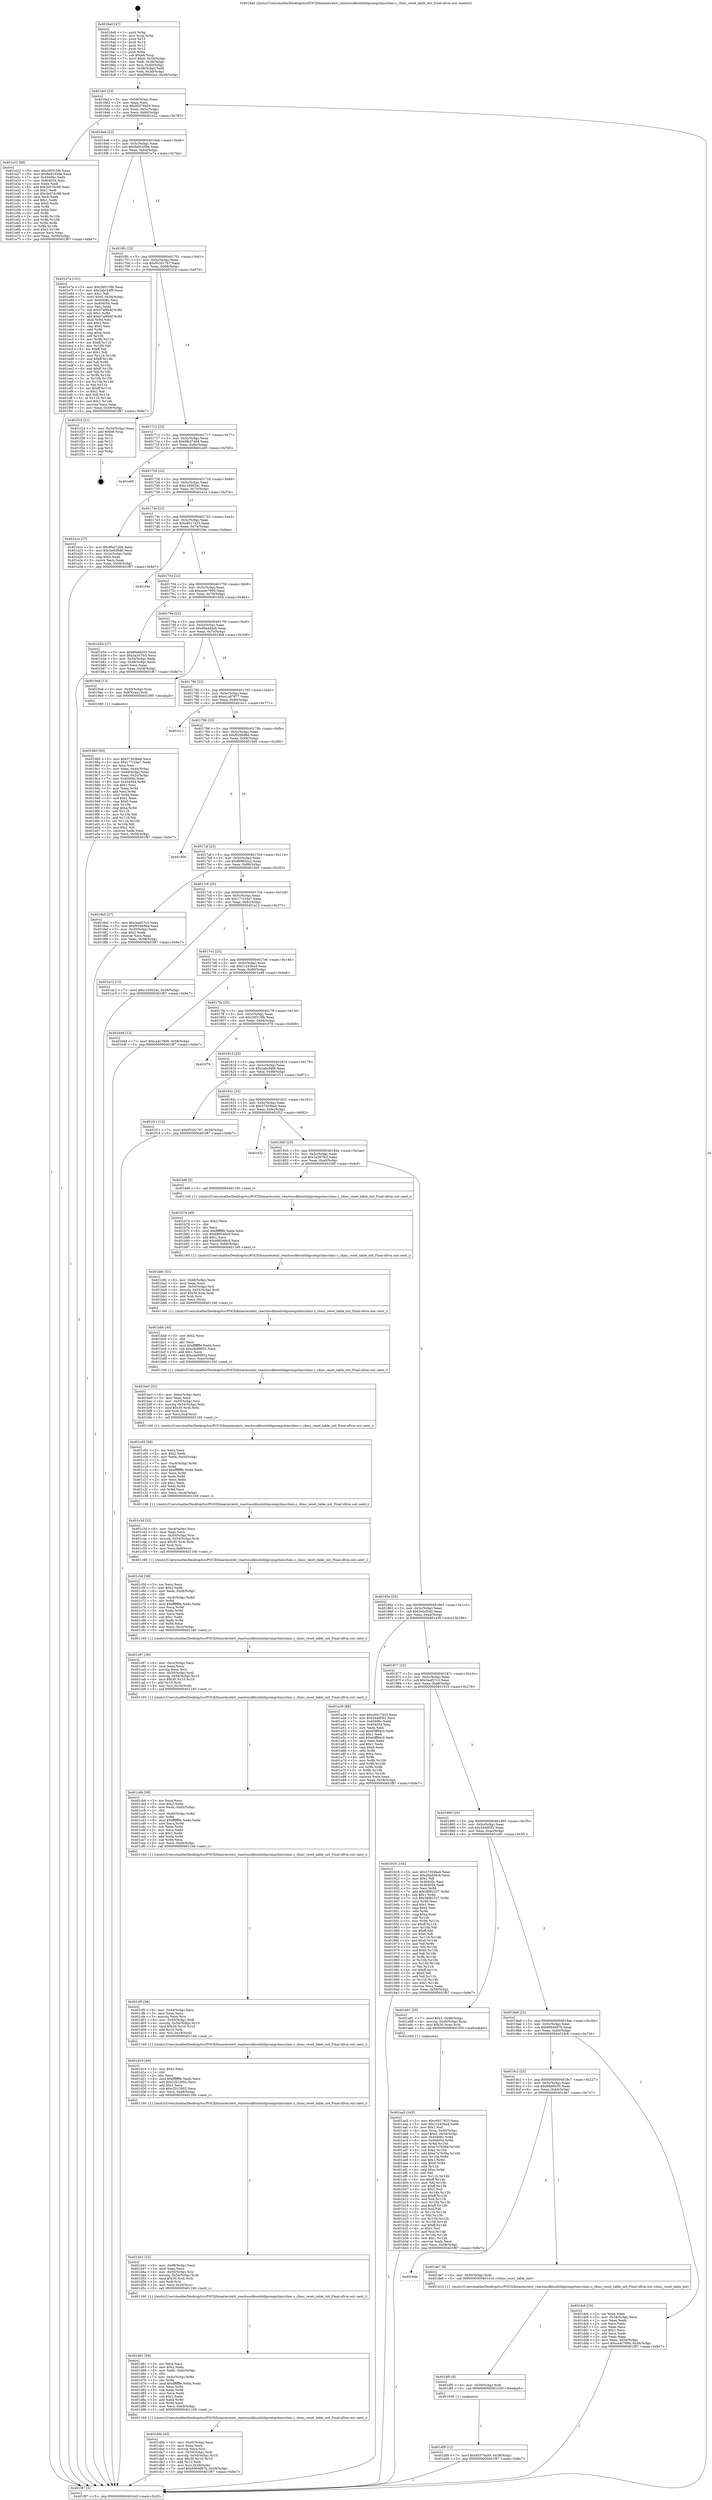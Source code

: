 digraph "0x4016a0" {
  label = "0x4016a0 (/mnt/c/Users/mathe/Desktop/tcc/POCII/binaries/extr_reactossdktoolshhpcompchmcchmc.c_chmc_reset_table_init_Final-ollvm.out::main(0))"
  labelloc = "t"
  node[shape=record]

  Entry [label="",width=0.3,height=0.3,shape=circle,fillcolor=black,style=filled]
  "0x4016cf" [label="{
     0x4016cf [23]\l
     | [instrs]\l
     &nbsp;&nbsp;0x4016cf \<+3\>: mov -0x58(%rbp),%eax\l
     &nbsp;&nbsp;0x4016d2 \<+2\>: mov %eax,%ecx\l
     &nbsp;&nbsp;0x4016d4 \<+6\>: sub $0x85570a59,%ecx\l
     &nbsp;&nbsp;0x4016da \<+3\>: mov %eax,-0x5c(%rbp)\l
     &nbsp;&nbsp;0x4016dd \<+3\>: mov %ecx,-0x60(%rbp)\l
     &nbsp;&nbsp;0x4016e0 \<+6\>: je 0000000000401e22 \<main+0x782\>\l
  }"]
  "0x401e22" [label="{
     0x401e22 [88]\l
     | [instrs]\l
     &nbsp;&nbsp;0x401e22 \<+5\>: mov $0x26f315fb,%eax\l
     &nbsp;&nbsp;0x401e27 \<+5\>: mov $0x8a91658e,%ecx\l
     &nbsp;&nbsp;0x401e2c \<+7\>: mov 0x40406c,%edx\l
     &nbsp;&nbsp;0x401e33 \<+7\>: mov 0x404054,%esi\l
     &nbsp;&nbsp;0x401e3a \<+2\>: mov %edx,%edi\l
     &nbsp;&nbsp;0x401e3c \<+6\>: add $0x3e076c98,%edi\l
     &nbsp;&nbsp;0x401e42 \<+3\>: sub $0x1,%edi\l
     &nbsp;&nbsp;0x401e45 \<+6\>: sub $0x3e076c98,%edi\l
     &nbsp;&nbsp;0x401e4b \<+3\>: imul %edi,%edx\l
     &nbsp;&nbsp;0x401e4e \<+3\>: and $0x1,%edx\l
     &nbsp;&nbsp;0x401e51 \<+3\>: cmp $0x0,%edx\l
     &nbsp;&nbsp;0x401e54 \<+4\>: sete %r8b\l
     &nbsp;&nbsp;0x401e58 \<+3\>: cmp $0xa,%esi\l
     &nbsp;&nbsp;0x401e5b \<+4\>: setl %r9b\l
     &nbsp;&nbsp;0x401e5f \<+3\>: mov %r8b,%r10b\l
     &nbsp;&nbsp;0x401e62 \<+3\>: and %r9b,%r10b\l
     &nbsp;&nbsp;0x401e65 \<+3\>: xor %r9b,%r8b\l
     &nbsp;&nbsp;0x401e68 \<+3\>: or %r8b,%r10b\l
     &nbsp;&nbsp;0x401e6b \<+4\>: test $0x1,%r10b\l
     &nbsp;&nbsp;0x401e6f \<+3\>: cmovne %ecx,%eax\l
     &nbsp;&nbsp;0x401e72 \<+3\>: mov %eax,-0x58(%rbp)\l
     &nbsp;&nbsp;0x401e75 \<+5\>: jmp 0000000000401f87 \<main+0x8e7\>\l
  }"]
  "0x4016e6" [label="{
     0x4016e6 [22]\l
     | [instrs]\l
     &nbsp;&nbsp;0x4016e6 \<+5\>: jmp 00000000004016eb \<main+0x4b\>\l
     &nbsp;&nbsp;0x4016eb \<+3\>: mov -0x5c(%rbp),%eax\l
     &nbsp;&nbsp;0x4016ee \<+5\>: sub $0x8a91658e,%eax\l
     &nbsp;&nbsp;0x4016f3 \<+3\>: mov %eax,-0x64(%rbp)\l
     &nbsp;&nbsp;0x4016f6 \<+6\>: je 0000000000401e7a \<main+0x7da\>\l
  }"]
  Exit [label="",width=0.3,height=0.3,shape=circle,fillcolor=black,style=filled,peripheries=2]
  "0x401e7a" [label="{
     0x401e7a [151]\l
     | [instrs]\l
     &nbsp;&nbsp;0x401e7a \<+5\>: mov $0x26f315fb,%eax\l
     &nbsp;&nbsp;0x401e7f \<+5\>: mov $0x2abc54f8,%ecx\l
     &nbsp;&nbsp;0x401e84 \<+2\>: mov $0x1,%dl\l
     &nbsp;&nbsp;0x401e86 \<+7\>: movl $0x0,-0x34(%rbp)\l
     &nbsp;&nbsp;0x401e8d \<+7\>: mov 0x40406c,%esi\l
     &nbsp;&nbsp;0x401e94 \<+7\>: mov 0x404054,%edi\l
     &nbsp;&nbsp;0x401e9b \<+3\>: mov %esi,%r8d\l
     &nbsp;&nbsp;0x401e9e \<+7\>: sub $0xb7af8b4f,%r8d\l
     &nbsp;&nbsp;0x401ea5 \<+4\>: sub $0x1,%r8d\l
     &nbsp;&nbsp;0x401ea9 \<+7\>: add $0xb7af8b4f,%r8d\l
     &nbsp;&nbsp;0x401eb0 \<+4\>: imul %r8d,%esi\l
     &nbsp;&nbsp;0x401eb4 \<+3\>: and $0x1,%esi\l
     &nbsp;&nbsp;0x401eb7 \<+3\>: cmp $0x0,%esi\l
     &nbsp;&nbsp;0x401eba \<+4\>: sete %r9b\l
     &nbsp;&nbsp;0x401ebe \<+3\>: cmp $0xa,%edi\l
     &nbsp;&nbsp;0x401ec1 \<+4\>: setl %r10b\l
     &nbsp;&nbsp;0x401ec5 \<+3\>: mov %r9b,%r11b\l
     &nbsp;&nbsp;0x401ec8 \<+4\>: xor $0xff,%r11b\l
     &nbsp;&nbsp;0x401ecc \<+3\>: mov %r10b,%bl\l
     &nbsp;&nbsp;0x401ecf \<+3\>: xor $0xff,%bl\l
     &nbsp;&nbsp;0x401ed2 \<+3\>: xor $0x1,%dl\l
     &nbsp;&nbsp;0x401ed5 \<+3\>: mov %r11b,%r14b\l
     &nbsp;&nbsp;0x401ed8 \<+4\>: and $0xff,%r14b\l
     &nbsp;&nbsp;0x401edc \<+3\>: and %dl,%r9b\l
     &nbsp;&nbsp;0x401edf \<+3\>: mov %bl,%r15b\l
     &nbsp;&nbsp;0x401ee2 \<+4\>: and $0xff,%r15b\l
     &nbsp;&nbsp;0x401ee6 \<+3\>: and %dl,%r10b\l
     &nbsp;&nbsp;0x401ee9 \<+3\>: or %r9b,%r14b\l
     &nbsp;&nbsp;0x401eec \<+3\>: or %r10b,%r15b\l
     &nbsp;&nbsp;0x401eef \<+3\>: xor %r15b,%r14b\l
     &nbsp;&nbsp;0x401ef2 \<+3\>: or %bl,%r11b\l
     &nbsp;&nbsp;0x401ef5 \<+4\>: xor $0xff,%r11b\l
     &nbsp;&nbsp;0x401ef9 \<+3\>: or $0x1,%dl\l
     &nbsp;&nbsp;0x401efc \<+3\>: and %dl,%r11b\l
     &nbsp;&nbsp;0x401eff \<+3\>: or %r11b,%r14b\l
     &nbsp;&nbsp;0x401f02 \<+4\>: test $0x1,%r14b\l
     &nbsp;&nbsp;0x401f06 \<+3\>: cmovne %ecx,%eax\l
     &nbsp;&nbsp;0x401f09 \<+3\>: mov %eax,-0x58(%rbp)\l
     &nbsp;&nbsp;0x401f0c \<+5\>: jmp 0000000000401f87 \<main+0x8e7\>\l
  }"]
  "0x4016fc" [label="{
     0x4016fc [22]\l
     | [instrs]\l
     &nbsp;&nbsp;0x4016fc \<+5\>: jmp 0000000000401701 \<main+0x61\>\l
     &nbsp;&nbsp;0x401701 \<+3\>: mov -0x5c(%rbp),%eax\l
     &nbsp;&nbsp;0x401704 \<+5\>: sub $0x952d1767,%eax\l
     &nbsp;&nbsp;0x401709 \<+3\>: mov %eax,-0x68(%rbp)\l
     &nbsp;&nbsp;0x40170c \<+6\>: je 0000000000401f1d \<main+0x87d\>\l
  }"]
  "0x401df9" [label="{
     0x401df9 [12]\l
     | [instrs]\l
     &nbsp;&nbsp;0x401df9 \<+7\>: movl $0x85570a59,-0x58(%rbp)\l
     &nbsp;&nbsp;0x401e00 \<+5\>: jmp 0000000000401f87 \<main+0x8e7\>\l
  }"]
  "0x401f1d" [label="{
     0x401f1d [21]\l
     | [instrs]\l
     &nbsp;&nbsp;0x401f1d \<+3\>: mov -0x34(%rbp),%eax\l
     &nbsp;&nbsp;0x401f20 \<+7\>: add $0xb8,%rsp\l
     &nbsp;&nbsp;0x401f27 \<+1\>: pop %rbx\l
     &nbsp;&nbsp;0x401f28 \<+2\>: pop %r12\l
     &nbsp;&nbsp;0x401f2a \<+2\>: pop %r13\l
     &nbsp;&nbsp;0x401f2c \<+2\>: pop %r14\l
     &nbsp;&nbsp;0x401f2e \<+2\>: pop %r15\l
     &nbsp;&nbsp;0x401f30 \<+1\>: pop %rbp\l
     &nbsp;&nbsp;0x401f31 \<+1\>: ret\l
  }"]
  "0x401712" [label="{
     0x401712 [22]\l
     | [instrs]\l
     &nbsp;&nbsp;0x401712 \<+5\>: jmp 0000000000401717 \<main+0x77\>\l
     &nbsp;&nbsp;0x401717 \<+3\>: mov -0x5c(%rbp),%eax\l
     &nbsp;&nbsp;0x40171a \<+5\>: sub $0x9fa37dd4,%eax\l
     &nbsp;&nbsp;0x40171f \<+3\>: mov %eax,-0x6c(%rbp)\l
     &nbsp;&nbsp;0x401722 \<+6\>: je 0000000000401e05 \<main+0x765\>\l
  }"]
  "0x401df0" [label="{
     0x401df0 [9]\l
     | [instrs]\l
     &nbsp;&nbsp;0x401df0 \<+4\>: mov -0x50(%rbp),%rdi\l
     &nbsp;&nbsp;0x401df4 \<+5\>: call 0000000000401030 \<free@plt\>\l
     | [calls]\l
     &nbsp;&nbsp;0x401030 \{1\} (unknown)\l
  }"]
  "0x401e05" [label="{
     0x401e05\l
  }", style=dashed]
  "0x401728" [label="{
     0x401728 [22]\l
     | [instrs]\l
     &nbsp;&nbsp;0x401728 \<+5\>: jmp 000000000040172d \<main+0x8d\>\l
     &nbsp;&nbsp;0x40172d \<+3\>: mov -0x5c(%rbp),%eax\l
     &nbsp;&nbsp;0x401730 \<+5\>: sub $0xc165624c,%eax\l
     &nbsp;&nbsp;0x401735 \<+3\>: mov %eax,-0x70(%rbp)\l
     &nbsp;&nbsp;0x401738 \<+6\>: je 0000000000401a1e \<main+0x37e\>\l
  }"]
  "0x4018db" [label="{
     0x4018db\l
  }", style=dashed]
  "0x401a1e" [label="{
     0x401a1e [27]\l
     | [instrs]\l
     &nbsp;&nbsp;0x401a1e \<+5\>: mov $0x9fa37dd4,%eax\l
     &nbsp;&nbsp;0x401a23 \<+5\>: mov $0x3e0cf5d0,%ecx\l
     &nbsp;&nbsp;0x401a28 \<+3\>: mov -0x2c(%rbp),%edx\l
     &nbsp;&nbsp;0x401a2b \<+3\>: cmp $0x0,%edx\l
     &nbsp;&nbsp;0x401a2e \<+3\>: cmove %ecx,%eax\l
     &nbsp;&nbsp;0x401a31 \<+3\>: mov %eax,-0x58(%rbp)\l
     &nbsp;&nbsp;0x401a34 \<+5\>: jmp 0000000000401f87 \<main+0x8e7\>\l
  }"]
  "0x40173e" [label="{
     0x40173e [22]\l
     | [instrs]\l
     &nbsp;&nbsp;0x40173e \<+5\>: jmp 0000000000401743 \<main+0xa3\>\l
     &nbsp;&nbsp;0x401743 \<+3\>: mov -0x5c(%rbp),%eax\l
     &nbsp;&nbsp;0x401746 \<+5\>: sub $0xc6017433,%eax\l
     &nbsp;&nbsp;0x40174b \<+3\>: mov %eax,-0x74(%rbp)\l
     &nbsp;&nbsp;0x40174e \<+6\>: je 0000000000401f4e \<main+0x8ae\>\l
  }"]
  "0x401de7" [label="{
     0x401de7 [9]\l
     | [instrs]\l
     &nbsp;&nbsp;0x401de7 \<+4\>: mov -0x50(%rbp),%rdi\l
     &nbsp;&nbsp;0x401deb \<+5\>: call 0000000000401410 \<chmc_reset_table_init\>\l
     | [calls]\l
     &nbsp;&nbsp;0x401410 \{1\} (/mnt/c/Users/mathe/Desktop/tcc/POCII/binaries/extr_reactossdktoolshhpcompchmcchmc.c_chmc_reset_table_init_Final-ollvm.out::chmc_reset_table_init)\l
  }"]
  "0x401f4e" [label="{
     0x401f4e\l
  }", style=dashed]
  "0x401754" [label="{
     0x401754 [22]\l
     | [instrs]\l
     &nbsp;&nbsp;0x401754 \<+5\>: jmp 0000000000401759 \<main+0xb9\>\l
     &nbsp;&nbsp;0x401759 \<+3\>: mov -0x5c(%rbp),%eax\l
     &nbsp;&nbsp;0x40175c \<+5\>: sub $0xca4c7909,%eax\l
     &nbsp;&nbsp;0x401761 \<+3\>: mov %eax,-0x78(%rbp)\l
     &nbsp;&nbsp;0x401764 \<+6\>: je 0000000000401b54 \<main+0x4b4\>\l
  }"]
  "0x4018c2" [label="{
     0x4018c2 [25]\l
     | [instrs]\l
     &nbsp;&nbsp;0x4018c2 \<+5\>: jmp 00000000004018c7 \<main+0x227\>\l
     &nbsp;&nbsp;0x4018c7 \<+3\>: mov -0x5c(%rbp),%eax\l
     &nbsp;&nbsp;0x4018ca \<+5\>: sub $0x6fa66e55,%eax\l
     &nbsp;&nbsp;0x4018cf \<+6\>: mov %eax,-0xb4(%rbp)\l
     &nbsp;&nbsp;0x4018d5 \<+6\>: je 0000000000401de7 \<main+0x747\>\l
  }"]
  "0x401b54" [label="{
     0x401b54 [27]\l
     | [instrs]\l
     &nbsp;&nbsp;0x401b54 \<+5\>: mov $0x6fa66e55,%eax\l
     &nbsp;&nbsp;0x401b59 \<+5\>: mov $0x3a397fc5,%ecx\l
     &nbsp;&nbsp;0x401b5e \<+3\>: mov -0x54(%rbp),%edx\l
     &nbsp;&nbsp;0x401b61 \<+3\>: cmp -0x48(%rbp),%edx\l
     &nbsp;&nbsp;0x401b64 \<+3\>: cmovl %ecx,%eax\l
     &nbsp;&nbsp;0x401b67 \<+3\>: mov %eax,-0x58(%rbp)\l
     &nbsp;&nbsp;0x401b6a \<+5\>: jmp 0000000000401f87 \<main+0x8e7\>\l
  }"]
  "0x40176a" [label="{
     0x40176a [22]\l
     | [instrs]\l
     &nbsp;&nbsp;0x40176a \<+5\>: jmp 000000000040176f \<main+0xcf\>\l
     &nbsp;&nbsp;0x40176f \<+3\>: mov -0x5c(%rbp),%eax\l
     &nbsp;&nbsp;0x401772 \<+5\>: sub $0xd0a4d4c8,%eax\l
     &nbsp;&nbsp;0x401777 \<+3\>: mov %eax,-0x7c(%rbp)\l
     &nbsp;&nbsp;0x40177a \<+6\>: je 00000000004019a8 \<main+0x308\>\l
  }"]
  "0x401dc6" [label="{
     0x401dc6 [33]\l
     | [instrs]\l
     &nbsp;&nbsp;0x401dc6 \<+2\>: xor %eax,%eax\l
     &nbsp;&nbsp;0x401dc8 \<+3\>: mov -0x54(%rbp),%ecx\l
     &nbsp;&nbsp;0x401dcb \<+2\>: mov %eax,%edx\l
     &nbsp;&nbsp;0x401dcd \<+2\>: sub %ecx,%edx\l
     &nbsp;&nbsp;0x401dcf \<+2\>: mov %eax,%ecx\l
     &nbsp;&nbsp;0x401dd1 \<+3\>: sub $0x1,%ecx\l
     &nbsp;&nbsp;0x401dd4 \<+2\>: add %ecx,%edx\l
     &nbsp;&nbsp;0x401dd6 \<+2\>: sub %edx,%eax\l
     &nbsp;&nbsp;0x401dd8 \<+3\>: mov %eax,-0x54(%rbp)\l
     &nbsp;&nbsp;0x401ddb \<+7\>: movl $0xca4c7909,-0x58(%rbp)\l
     &nbsp;&nbsp;0x401de2 \<+5\>: jmp 0000000000401f87 \<main+0x8e7\>\l
  }"]
  "0x4019a8" [label="{
     0x4019a8 [13]\l
     | [instrs]\l
     &nbsp;&nbsp;0x4019a8 \<+4\>: mov -0x40(%rbp),%rax\l
     &nbsp;&nbsp;0x4019ac \<+4\>: mov 0x8(%rax),%rdi\l
     &nbsp;&nbsp;0x4019b0 \<+5\>: call 0000000000401060 \<atoi@plt\>\l
     | [calls]\l
     &nbsp;&nbsp;0x401060 \{1\} (unknown)\l
  }"]
  "0x401780" [label="{
     0x401780 [22]\l
     | [instrs]\l
     &nbsp;&nbsp;0x401780 \<+5\>: jmp 0000000000401785 \<main+0xe5\>\l
     &nbsp;&nbsp;0x401785 \<+3\>: mov -0x5c(%rbp),%eax\l
     &nbsp;&nbsp;0x401788 \<+5\>: sub $0xe1a87877,%eax\l
     &nbsp;&nbsp;0x40178d \<+3\>: mov %eax,-0x80(%rbp)\l
     &nbsp;&nbsp;0x401790 \<+6\>: je 0000000000401e11 \<main+0x771\>\l
  }"]
  "0x401d9b" [label="{
     0x401d9b [43]\l
     | [instrs]\l
     &nbsp;&nbsp;0x401d9b \<+6\>: mov -0xe0(%rbp),%ecx\l
     &nbsp;&nbsp;0x401da1 \<+3\>: imul %eax,%ecx\l
     &nbsp;&nbsp;0x401da4 \<+3\>: movslq %ecx,%rsi\l
     &nbsp;&nbsp;0x401da7 \<+4\>: mov -0x50(%rbp),%rdi\l
     &nbsp;&nbsp;0x401dab \<+4\>: movslq -0x54(%rbp),%r10\l
     &nbsp;&nbsp;0x401daf \<+4\>: imul $0x30,%r10,%r10\l
     &nbsp;&nbsp;0x401db3 \<+3\>: add %r10,%rdi\l
     &nbsp;&nbsp;0x401db6 \<+4\>: mov %rsi,0x28(%rdi)\l
     &nbsp;&nbsp;0x401dba \<+7\>: movl $0x6664667b,-0x58(%rbp)\l
     &nbsp;&nbsp;0x401dc1 \<+5\>: jmp 0000000000401f87 \<main+0x8e7\>\l
  }"]
  "0x401e11" [label="{
     0x401e11\l
  }", style=dashed]
  "0x401796" [label="{
     0x401796 [25]\l
     | [instrs]\l
     &nbsp;&nbsp;0x401796 \<+5\>: jmp 000000000040179b \<main+0xfb\>\l
     &nbsp;&nbsp;0x40179b \<+3\>: mov -0x5c(%rbp),%eax\l
     &nbsp;&nbsp;0x40179e \<+5\>: sub $0xf926b96d,%eax\l
     &nbsp;&nbsp;0x4017a3 \<+6\>: mov %eax,-0x84(%rbp)\l
     &nbsp;&nbsp;0x4017a9 \<+6\>: je 0000000000401900 \<main+0x260\>\l
  }"]
  "0x401d61" [label="{
     0x401d61 [58]\l
     | [instrs]\l
     &nbsp;&nbsp;0x401d61 \<+2\>: xor %ecx,%ecx\l
     &nbsp;&nbsp;0x401d63 \<+5\>: mov $0x2,%edx\l
     &nbsp;&nbsp;0x401d68 \<+6\>: mov %edx,-0xdc(%rbp)\l
     &nbsp;&nbsp;0x401d6e \<+1\>: cltd\l
     &nbsp;&nbsp;0x401d6f \<+7\>: mov -0xdc(%rbp),%r8d\l
     &nbsp;&nbsp;0x401d76 \<+3\>: idiv %r8d\l
     &nbsp;&nbsp;0x401d79 \<+6\>: imul $0xfffffffe,%edx,%edx\l
     &nbsp;&nbsp;0x401d7f \<+3\>: mov %ecx,%r9d\l
     &nbsp;&nbsp;0x401d82 \<+3\>: sub %edx,%r9d\l
     &nbsp;&nbsp;0x401d85 \<+2\>: mov %ecx,%edx\l
     &nbsp;&nbsp;0x401d87 \<+3\>: sub $0x1,%edx\l
     &nbsp;&nbsp;0x401d8a \<+3\>: add %edx,%r9d\l
     &nbsp;&nbsp;0x401d8d \<+3\>: sub %r9d,%ecx\l
     &nbsp;&nbsp;0x401d90 \<+6\>: mov %ecx,-0xe0(%rbp)\l
     &nbsp;&nbsp;0x401d96 \<+5\>: call 0000000000401160 \<next_i\>\l
     | [calls]\l
     &nbsp;&nbsp;0x401160 \{1\} (/mnt/c/Users/mathe/Desktop/tcc/POCII/binaries/extr_reactossdktoolshhpcompchmcchmc.c_chmc_reset_table_init_Final-ollvm.out::next_i)\l
  }"]
  "0x401900" [label="{
     0x401900\l
  }", style=dashed]
  "0x4017af" [label="{
     0x4017af [25]\l
     | [instrs]\l
     &nbsp;&nbsp;0x4017af \<+5\>: jmp 00000000004017b4 \<main+0x114\>\l
     &nbsp;&nbsp;0x4017b4 \<+3\>: mov -0x5c(%rbp),%eax\l
     &nbsp;&nbsp;0x4017b7 \<+5\>: sub $0xf996d2a2,%eax\l
     &nbsp;&nbsp;0x4017bc \<+6\>: mov %eax,-0x88(%rbp)\l
     &nbsp;&nbsp;0x4017c2 \<+6\>: je 00000000004018e5 \<main+0x245\>\l
  }"]
  "0x401d41" [label="{
     0x401d41 [32]\l
     | [instrs]\l
     &nbsp;&nbsp;0x401d41 \<+6\>: mov -0xd8(%rbp),%ecx\l
     &nbsp;&nbsp;0x401d47 \<+3\>: imul %eax,%ecx\l
     &nbsp;&nbsp;0x401d4a \<+4\>: mov -0x50(%rbp),%rsi\l
     &nbsp;&nbsp;0x401d4e \<+4\>: movslq -0x54(%rbp),%rdi\l
     &nbsp;&nbsp;0x401d52 \<+4\>: imul $0x30,%rdi,%rdi\l
     &nbsp;&nbsp;0x401d56 \<+3\>: add %rdi,%rsi\l
     &nbsp;&nbsp;0x401d59 \<+3\>: mov %ecx,0x20(%rsi)\l
     &nbsp;&nbsp;0x401d5c \<+5\>: call 0000000000401160 \<next_i\>\l
     | [calls]\l
     &nbsp;&nbsp;0x401160 \{1\} (/mnt/c/Users/mathe/Desktop/tcc/POCII/binaries/extr_reactossdktoolshhpcompchmcchmc.c_chmc_reset_table_init_Final-ollvm.out::next_i)\l
  }"]
  "0x4018e5" [label="{
     0x4018e5 [27]\l
     | [instrs]\l
     &nbsp;&nbsp;0x4018e5 \<+5\>: mov $0x3eaf27c3,%eax\l
     &nbsp;&nbsp;0x4018ea \<+5\>: mov $0xf926b96d,%ecx\l
     &nbsp;&nbsp;0x4018ef \<+3\>: mov -0x30(%rbp),%edx\l
     &nbsp;&nbsp;0x4018f2 \<+3\>: cmp $0x2,%edx\l
     &nbsp;&nbsp;0x4018f5 \<+3\>: cmovne %ecx,%eax\l
     &nbsp;&nbsp;0x4018f8 \<+3\>: mov %eax,-0x58(%rbp)\l
     &nbsp;&nbsp;0x4018fb \<+5\>: jmp 0000000000401f87 \<main+0x8e7\>\l
  }"]
  "0x4017c8" [label="{
     0x4017c8 [25]\l
     | [instrs]\l
     &nbsp;&nbsp;0x4017c8 \<+5\>: jmp 00000000004017cd \<main+0x12d\>\l
     &nbsp;&nbsp;0x4017cd \<+3\>: mov -0x5c(%rbp),%eax\l
     &nbsp;&nbsp;0x4017d0 \<+5\>: sub $0x177c24a7,%eax\l
     &nbsp;&nbsp;0x4017d5 \<+6\>: mov %eax,-0x8c(%rbp)\l
     &nbsp;&nbsp;0x4017db \<+6\>: je 0000000000401a12 \<main+0x372\>\l
  }"]
  "0x401f87" [label="{
     0x401f87 [5]\l
     | [instrs]\l
     &nbsp;&nbsp;0x401f87 \<+5\>: jmp 00000000004016cf \<main+0x2f\>\l
  }"]
  "0x4016a0" [label="{
     0x4016a0 [47]\l
     | [instrs]\l
     &nbsp;&nbsp;0x4016a0 \<+1\>: push %rbp\l
     &nbsp;&nbsp;0x4016a1 \<+3\>: mov %rsp,%rbp\l
     &nbsp;&nbsp;0x4016a4 \<+2\>: push %r15\l
     &nbsp;&nbsp;0x4016a6 \<+2\>: push %r14\l
     &nbsp;&nbsp;0x4016a8 \<+2\>: push %r13\l
     &nbsp;&nbsp;0x4016aa \<+2\>: push %r12\l
     &nbsp;&nbsp;0x4016ac \<+1\>: push %rbx\l
     &nbsp;&nbsp;0x4016ad \<+7\>: sub $0xb8,%rsp\l
     &nbsp;&nbsp;0x4016b4 \<+7\>: movl $0x0,-0x34(%rbp)\l
     &nbsp;&nbsp;0x4016bb \<+3\>: mov %edi,-0x38(%rbp)\l
     &nbsp;&nbsp;0x4016be \<+4\>: mov %rsi,-0x40(%rbp)\l
     &nbsp;&nbsp;0x4016c2 \<+3\>: mov -0x38(%rbp),%edi\l
     &nbsp;&nbsp;0x4016c5 \<+3\>: mov %edi,-0x30(%rbp)\l
     &nbsp;&nbsp;0x4016c8 \<+7\>: movl $0xf996d2a2,-0x58(%rbp)\l
  }"]
  "0x401d19" [label="{
     0x401d19 [40]\l
     | [instrs]\l
     &nbsp;&nbsp;0x401d19 \<+5\>: mov $0x2,%ecx\l
     &nbsp;&nbsp;0x401d1e \<+1\>: cltd\l
     &nbsp;&nbsp;0x401d1f \<+2\>: idiv %ecx\l
     &nbsp;&nbsp;0x401d21 \<+6\>: imul $0xfffffffe,%edx,%ecx\l
     &nbsp;&nbsp;0x401d27 \<+6\>: add $0xc2512602,%ecx\l
     &nbsp;&nbsp;0x401d2d \<+3\>: add $0x1,%ecx\l
     &nbsp;&nbsp;0x401d30 \<+6\>: sub $0xc2512602,%ecx\l
     &nbsp;&nbsp;0x401d36 \<+6\>: mov %ecx,-0xd8(%rbp)\l
     &nbsp;&nbsp;0x401d3c \<+5\>: call 0000000000401160 \<next_i\>\l
     | [calls]\l
     &nbsp;&nbsp;0x401160 \{1\} (/mnt/c/Users/mathe/Desktop/tcc/POCII/binaries/extr_reactossdktoolshhpcompchmcchmc.c_chmc_reset_table_init_Final-ollvm.out::next_i)\l
  }"]
  "0x401a12" [label="{
     0x401a12 [12]\l
     | [instrs]\l
     &nbsp;&nbsp;0x401a12 \<+7\>: movl $0xc165624c,-0x58(%rbp)\l
     &nbsp;&nbsp;0x401a19 \<+5\>: jmp 0000000000401f87 \<main+0x8e7\>\l
  }"]
  "0x4017e1" [label="{
     0x4017e1 [25]\l
     | [instrs]\l
     &nbsp;&nbsp;0x4017e1 \<+5\>: jmp 00000000004017e6 \<main+0x146\>\l
     &nbsp;&nbsp;0x4017e6 \<+3\>: mov -0x5c(%rbp),%eax\l
     &nbsp;&nbsp;0x4017e9 \<+5\>: sub $0x1c243ba4,%eax\l
     &nbsp;&nbsp;0x4017ee \<+6\>: mov %eax,-0x90(%rbp)\l
     &nbsp;&nbsp;0x4017f4 \<+6\>: je 0000000000401b48 \<main+0x4a8\>\l
  }"]
  "0x401cf5" [label="{
     0x401cf5 [36]\l
     | [instrs]\l
     &nbsp;&nbsp;0x401cf5 \<+6\>: mov -0xd4(%rbp),%ecx\l
     &nbsp;&nbsp;0x401cfb \<+3\>: imul %eax,%ecx\l
     &nbsp;&nbsp;0x401cfe \<+3\>: movslq %ecx,%rsi\l
     &nbsp;&nbsp;0x401d01 \<+4\>: mov -0x50(%rbp),%rdi\l
     &nbsp;&nbsp;0x401d05 \<+4\>: movslq -0x54(%rbp),%r10\l
     &nbsp;&nbsp;0x401d09 \<+4\>: imul $0x30,%r10,%r10\l
     &nbsp;&nbsp;0x401d0d \<+3\>: add %r10,%rdi\l
     &nbsp;&nbsp;0x401d10 \<+4\>: mov %rsi,0x18(%rdi)\l
     &nbsp;&nbsp;0x401d14 \<+5\>: call 0000000000401160 \<next_i\>\l
     | [calls]\l
     &nbsp;&nbsp;0x401160 \{1\} (/mnt/c/Users/mathe/Desktop/tcc/POCII/binaries/extr_reactossdktoolshhpcompchmcchmc.c_chmc_reset_table_init_Final-ollvm.out::next_i)\l
  }"]
  "0x401b48" [label="{
     0x401b48 [12]\l
     | [instrs]\l
     &nbsp;&nbsp;0x401b48 \<+7\>: movl $0xca4c7909,-0x58(%rbp)\l
     &nbsp;&nbsp;0x401b4f \<+5\>: jmp 0000000000401f87 \<main+0x8e7\>\l
  }"]
  "0x4017fa" [label="{
     0x4017fa [25]\l
     | [instrs]\l
     &nbsp;&nbsp;0x4017fa \<+5\>: jmp 00000000004017ff \<main+0x15f\>\l
     &nbsp;&nbsp;0x4017ff \<+3\>: mov -0x5c(%rbp),%eax\l
     &nbsp;&nbsp;0x401802 \<+5\>: sub $0x26f315fb,%eax\l
     &nbsp;&nbsp;0x401807 \<+6\>: mov %eax,-0x94(%rbp)\l
     &nbsp;&nbsp;0x40180d \<+6\>: je 0000000000401f79 \<main+0x8d9\>\l
  }"]
  "0x401cbb" [label="{
     0x401cbb [58]\l
     | [instrs]\l
     &nbsp;&nbsp;0x401cbb \<+2\>: xor %ecx,%ecx\l
     &nbsp;&nbsp;0x401cbd \<+5\>: mov $0x2,%edx\l
     &nbsp;&nbsp;0x401cc2 \<+6\>: mov %edx,-0xd0(%rbp)\l
     &nbsp;&nbsp;0x401cc8 \<+1\>: cltd\l
     &nbsp;&nbsp;0x401cc9 \<+7\>: mov -0xd0(%rbp),%r8d\l
     &nbsp;&nbsp;0x401cd0 \<+3\>: idiv %r8d\l
     &nbsp;&nbsp;0x401cd3 \<+6\>: imul $0xfffffffe,%edx,%edx\l
     &nbsp;&nbsp;0x401cd9 \<+3\>: mov %ecx,%r9d\l
     &nbsp;&nbsp;0x401cdc \<+3\>: sub %edx,%r9d\l
     &nbsp;&nbsp;0x401cdf \<+2\>: mov %ecx,%edx\l
     &nbsp;&nbsp;0x401ce1 \<+3\>: sub $0x1,%edx\l
     &nbsp;&nbsp;0x401ce4 \<+3\>: add %edx,%r9d\l
     &nbsp;&nbsp;0x401ce7 \<+3\>: sub %r9d,%ecx\l
     &nbsp;&nbsp;0x401cea \<+6\>: mov %ecx,-0xd4(%rbp)\l
     &nbsp;&nbsp;0x401cf0 \<+5\>: call 0000000000401160 \<next_i\>\l
     | [calls]\l
     &nbsp;&nbsp;0x401160 \{1\} (/mnt/c/Users/mathe/Desktop/tcc/POCII/binaries/extr_reactossdktoolshhpcompchmcchmc.c_chmc_reset_table_init_Final-ollvm.out::next_i)\l
  }"]
  "0x401f79" [label="{
     0x401f79\l
  }", style=dashed]
  "0x401813" [label="{
     0x401813 [25]\l
     | [instrs]\l
     &nbsp;&nbsp;0x401813 \<+5\>: jmp 0000000000401818 \<main+0x178\>\l
     &nbsp;&nbsp;0x401818 \<+3\>: mov -0x5c(%rbp),%eax\l
     &nbsp;&nbsp;0x40181b \<+5\>: sub $0x2abc54f8,%eax\l
     &nbsp;&nbsp;0x401820 \<+6\>: mov %eax,-0x98(%rbp)\l
     &nbsp;&nbsp;0x401826 \<+6\>: je 0000000000401f11 \<main+0x871\>\l
  }"]
  "0x401c97" [label="{
     0x401c97 [36]\l
     | [instrs]\l
     &nbsp;&nbsp;0x401c97 \<+6\>: mov -0xcc(%rbp),%ecx\l
     &nbsp;&nbsp;0x401c9d \<+3\>: imul %eax,%ecx\l
     &nbsp;&nbsp;0x401ca0 \<+3\>: movslq %ecx,%rsi\l
     &nbsp;&nbsp;0x401ca3 \<+4\>: mov -0x50(%rbp),%rdi\l
     &nbsp;&nbsp;0x401ca7 \<+4\>: movslq -0x54(%rbp),%r10\l
     &nbsp;&nbsp;0x401cab \<+4\>: imul $0x30,%r10,%r10\l
     &nbsp;&nbsp;0x401caf \<+3\>: add %r10,%rdi\l
     &nbsp;&nbsp;0x401cb2 \<+4\>: mov %rsi,0x10(%rdi)\l
     &nbsp;&nbsp;0x401cb6 \<+5\>: call 0000000000401160 \<next_i\>\l
     | [calls]\l
     &nbsp;&nbsp;0x401160 \{1\} (/mnt/c/Users/mathe/Desktop/tcc/POCII/binaries/extr_reactossdktoolshhpcompchmcchmc.c_chmc_reset_table_init_Final-ollvm.out::next_i)\l
  }"]
  "0x401f11" [label="{
     0x401f11 [12]\l
     | [instrs]\l
     &nbsp;&nbsp;0x401f11 \<+7\>: movl $0x952d1767,-0x58(%rbp)\l
     &nbsp;&nbsp;0x401f18 \<+5\>: jmp 0000000000401f87 \<main+0x8e7\>\l
  }"]
  "0x40182c" [label="{
     0x40182c [25]\l
     | [instrs]\l
     &nbsp;&nbsp;0x40182c \<+5\>: jmp 0000000000401831 \<main+0x191\>\l
     &nbsp;&nbsp;0x401831 \<+3\>: mov -0x5c(%rbp),%eax\l
     &nbsp;&nbsp;0x401834 \<+5\>: sub $0x37303ba6,%eax\l
     &nbsp;&nbsp;0x401839 \<+6\>: mov %eax,-0x9c(%rbp)\l
     &nbsp;&nbsp;0x40183f \<+6\>: je 0000000000401f32 \<main+0x892\>\l
  }"]
  "0x401c5d" [label="{
     0x401c5d [58]\l
     | [instrs]\l
     &nbsp;&nbsp;0x401c5d \<+2\>: xor %ecx,%ecx\l
     &nbsp;&nbsp;0x401c5f \<+5\>: mov $0x2,%edx\l
     &nbsp;&nbsp;0x401c64 \<+6\>: mov %edx,-0xc8(%rbp)\l
     &nbsp;&nbsp;0x401c6a \<+1\>: cltd\l
     &nbsp;&nbsp;0x401c6b \<+7\>: mov -0xc8(%rbp),%r8d\l
     &nbsp;&nbsp;0x401c72 \<+3\>: idiv %r8d\l
     &nbsp;&nbsp;0x401c75 \<+6\>: imul $0xfffffffe,%edx,%edx\l
     &nbsp;&nbsp;0x401c7b \<+3\>: mov %ecx,%r9d\l
     &nbsp;&nbsp;0x401c7e \<+3\>: sub %edx,%r9d\l
     &nbsp;&nbsp;0x401c81 \<+2\>: mov %ecx,%edx\l
     &nbsp;&nbsp;0x401c83 \<+3\>: sub $0x1,%edx\l
     &nbsp;&nbsp;0x401c86 \<+3\>: add %edx,%r9d\l
     &nbsp;&nbsp;0x401c89 \<+3\>: sub %r9d,%ecx\l
     &nbsp;&nbsp;0x401c8c \<+6\>: mov %ecx,-0xcc(%rbp)\l
     &nbsp;&nbsp;0x401c92 \<+5\>: call 0000000000401160 \<next_i\>\l
     | [calls]\l
     &nbsp;&nbsp;0x401160 \{1\} (/mnt/c/Users/mathe/Desktop/tcc/POCII/binaries/extr_reactossdktoolshhpcompchmcchmc.c_chmc_reset_table_init_Final-ollvm.out::next_i)\l
  }"]
  "0x401f32" [label="{
     0x401f32\l
  }", style=dashed]
  "0x401845" [label="{
     0x401845 [25]\l
     | [instrs]\l
     &nbsp;&nbsp;0x401845 \<+5\>: jmp 000000000040184a \<main+0x1aa\>\l
     &nbsp;&nbsp;0x40184a \<+3\>: mov -0x5c(%rbp),%eax\l
     &nbsp;&nbsp;0x40184d \<+5\>: sub $0x3a397fc5,%eax\l
     &nbsp;&nbsp;0x401852 \<+6\>: mov %eax,-0xa0(%rbp)\l
     &nbsp;&nbsp;0x401858 \<+6\>: je 0000000000401b6f \<main+0x4cf\>\l
  }"]
  "0x401c3d" [label="{
     0x401c3d [32]\l
     | [instrs]\l
     &nbsp;&nbsp;0x401c3d \<+6\>: mov -0xc4(%rbp),%ecx\l
     &nbsp;&nbsp;0x401c43 \<+3\>: imul %eax,%ecx\l
     &nbsp;&nbsp;0x401c46 \<+4\>: mov -0x50(%rbp),%rsi\l
     &nbsp;&nbsp;0x401c4a \<+4\>: movslq -0x54(%rbp),%rdi\l
     &nbsp;&nbsp;0x401c4e \<+4\>: imul $0x30,%rdi,%rdi\l
     &nbsp;&nbsp;0x401c52 \<+3\>: add %rdi,%rsi\l
     &nbsp;&nbsp;0x401c55 \<+3\>: mov %ecx,0x8(%rsi)\l
     &nbsp;&nbsp;0x401c58 \<+5\>: call 0000000000401160 \<next_i\>\l
     | [calls]\l
     &nbsp;&nbsp;0x401160 \{1\} (/mnt/c/Users/mathe/Desktop/tcc/POCII/binaries/extr_reactossdktoolshhpcompchmcchmc.c_chmc_reset_table_init_Final-ollvm.out::next_i)\l
  }"]
  "0x401b6f" [label="{
     0x401b6f [5]\l
     | [instrs]\l
     &nbsp;&nbsp;0x401b6f \<+5\>: call 0000000000401160 \<next_i\>\l
     | [calls]\l
     &nbsp;&nbsp;0x401160 \{1\} (/mnt/c/Users/mathe/Desktop/tcc/POCII/binaries/extr_reactossdktoolshhpcompchmcchmc.c_chmc_reset_table_init_Final-ollvm.out::next_i)\l
  }"]
  "0x40185e" [label="{
     0x40185e [25]\l
     | [instrs]\l
     &nbsp;&nbsp;0x40185e \<+5\>: jmp 0000000000401863 \<main+0x1c3\>\l
     &nbsp;&nbsp;0x401863 \<+3\>: mov -0x5c(%rbp),%eax\l
     &nbsp;&nbsp;0x401866 \<+5\>: sub $0x3e0cf5d0,%eax\l
     &nbsp;&nbsp;0x40186b \<+6\>: mov %eax,-0xa4(%rbp)\l
     &nbsp;&nbsp;0x401871 \<+6\>: je 0000000000401a39 \<main+0x399\>\l
  }"]
  "0x401c03" [label="{
     0x401c03 [58]\l
     | [instrs]\l
     &nbsp;&nbsp;0x401c03 \<+2\>: xor %ecx,%ecx\l
     &nbsp;&nbsp;0x401c05 \<+5\>: mov $0x2,%edx\l
     &nbsp;&nbsp;0x401c0a \<+6\>: mov %edx,-0xc0(%rbp)\l
     &nbsp;&nbsp;0x401c10 \<+1\>: cltd\l
     &nbsp;&nbsp;0x401c11 \<+7\>: mov -0xc0(%rbp),%r8d\l
     &nbsp;&nbsp;0x401c18 \<+3\>: idiv %r8d\l
     &nbsp;&nbsp;0x401c1b \<+6\>: imul $0xfffffffe,%edx,%edx\l
     &nbsp;&nbsp;0x401c21 \<+3\>: mov %ecx,%r9d\l
     &nbsp;&nbsp;0x401c24 \<+3\>: sub %edx,%r9d\l
     &nbsp;&nbsp;0x401c27 \<+2\>: mov %ecx,%edx\l
     &nbsp;&nbsp;0x401c29 \<+3\>: sub $0x1,%edx\l
     &nbsp;&nbsp;0x401c2c \<+3\>: add %edx,%r9d\l
     &nbsp;&nbsp;0x401c2f \<+3\>: sub %r9d,%ecx\l
     &nbsp;&nbsp;0x401c32 \<+6\>: mov %ecx,-0xc4(%rbp)\l
     &nbsp;&nbsp;0x401c38 \<+5\>: call 0000000000401160 \<next_i\>\l
     | [calls]\l
     &nbsp;&nbsp;0x401160 \{1\} (/mnt/c/Users/mathe/Desktop/tcc/POCII/binaries/extr_reactossdktoolshhpcompchmcchmc.c_chmc_reset_table_init_Final-ollvm.out::next_i)\l
  }"]
  "0x401a39" [label="{
     0x401a39 [88]\l
     | [instrs]\l
     &nbsp;&nbsp;0x401a39 \<+5\>: mov $0xc6017433,%eax\l
     &nbsp;&nbsp;0x401a3e \<+5\>: mov $0x5440f3f1,%ecx\l
     &nbsp;&nbsp;0x401a43 \<+7\>: mov 0x40406c,%edx\l
     &nbsp;&nbsp;0x401a4a \<+7\>: mov 0x404054,%esi\l
     &nbsp;&nbsp;0x401a51 \<+2\>: mov %edx,%edi\l
     &nbsp;&nbsp;0x401a53 \<+6\>: sub $0xe0ff94c0,%edi\l
     &nbsp;&nbsp;0x401a59 \<+3\>: sub $0x1,%edi\l
     &nbsp;&nbsp;0x401a5c \<+6\>: add $0xe0ff94c0,%edi\l
     &nbsp;&nbsp;0x401a62 \<+3\>: imul %edi,%edx\l
     &nbsp;&nbsp;0x401a65 \<+3\>: and $0x1,%edx\l
     &nbsp;&nbsp;0x401a68 \<+3\>: cmp $0x0,%edx\l
     &nbsp;&nbsp;0x401a6b \<+4\>: sete %r8b\l
     &nbsp;&nbsp;0x401a6f \<+3\>: cmp $0xa,%esi\l
     &nbsp;&nbsp;0x401a72 \<+4\>: setl %r9b\l
     &nbsp;&nbsp;0x401a76 \<+3\>: mov %r8b,%r10b\l
     &nbsp;&nbsp;0x401a79 \<+3\>: and %r9b,%r10b\l
     &nbsp;&nbsp;0x401a7c \<+3\>: xor %r9b,%r8b\l
     &nbsp;&nbsp;0x401a7f \<+3\>: or %r8b,%r10b\l
     &nbsp;&nbsp;0x401a82 \<+4\>: test $0x1,%r10b\l
     &nbsp;&nbsp;0x401a86 \<+3\>: cmovne %ecx,%eax\l
     &nbsp;&nbsp;0x401a89 \<+3\>: mov %eax,-0x58(%rbp)\l
     &nbsp;&nbsp;0x401a8c \<+5\>: jmp 0000000000401f87 \<main+0x8e7\>\l
  }"]
  "0x401877" [label="{
     0x401877 [25]\l
     | [instrs]\l
     &nbsp;&nbsp;0x401877 \<+5\>: jmp 000000000040187c \<main+0x1dc\>\l
     &nbsp;&nbsp;0x40187c \<+3\>: mov -0x5c(%rbp),%eax\l
     &nbsp;&nbsp;0x40187f \<+5\>: sub $0x3eaf27c3,%eax\l
     &nbsp;&nbsp;0x401884 \<+6\>: mov %eax,-0xa8(%rbp)\l
     &nbsp;&nbsp;0x40188a \<+6\>: je 0000000000401918 \<main+0x278\>\l
  }"]
  "0x401be3" [label="{
     0x401be3 [32]\l
     | [instrs]\l
     &nbsp;&nbsp;0x401be3 \<+6\>: mov -0xbc(%rbp),%ecx\l
     &nbsp;&nbsp;0x401be9 \<+3\>: imul %eax,%ecx\l
     &nbsp;&nbsp;0x401bec \<+4\>: mov -0x50(%rbp),%rsi\l
     &nbsp;&nbsp;0x401bf0 \<+4\>: movslq -0x54(%rbp),%rdi\l
     &nbsp;&nbsp;0x401bf4 \<+4\>: imul $0x30,%rdi,%rdi\l
     &nbsp;&nbsp;0x401bf8 \<+3\>: add %rdi,%rsi\l
     &nbsp;&nbsp;0x401bfb \<+3\>: mov %ecx,0x4(%rsi)\l
     &nbsp;&nbsp;0x401bfe \<+5\>: call 0000000000401160 \<next_i\>\l
     | [calls]\l
     &nbsp;&nbsp;0x401160 \{1\} (/mnt/c/Users/mathe/Desktop/tcc/POCII/binaries/extr_reactossdktoolshhpcompchmcchmc.c_chmc_reset_table_init_Final-ollvm.out::next_i)\l
  }"]
  "0x401918" [label="{
     0x401918 [144]\l
     | [instrs]\l
     &nbsp;&nbsp;0x401918 \<+5\>: mov $0x37303ba6,%eax\l
     &nbsp;&nbsp;0x40191d \<+5\>: mov $0xd0a4d4c8,%ecx\l
     &nbsp;&nbsp;0x401922 \<+2\>: mov $0x1,%dl\l
     &nbsp;&nbsp;0x401924 \<+7\>: mov 0x40406c,%esi\l
     &nbsp;&nbsp;0x40192b \<+7\>: mov 0x404054,%edi\l
     &nbsp;&nbsp;0x401932 \<+3\>: mov %esi,%r8d\l
     &nbsp;&nbsp;0x401935 \<+7\>: add $0x58f82337,%r8d\l
     &nbsp;&nbsp;0x40193c \<+4\>: sub $0x1,%r8d\l
     &nbsp;&nbsp;0x401940 \<+7\>: sub $0x58f82337,%r8d\l
     &nbsp;&nbsp;0x401947 \<+4\>: imul %r8d,%esi\l
     &nbsp;&nbsp;0x40194b \<+3\>: and $0x1,%esi\l
     &nbsp;&nbsp;0x40194e \<+3\>: cmp $0x0,%esi\l
     &nbsp;&nbsp;0x401951 \<+4\>: sete %r9b\l
     &nbsp;&nbsp;0x401955 \<+3\>: cmp $0xa,%edi\l
     &nbsp;&nbsp;0x401958 \<+4\>: setl %r10b\l
     &nbsp;&nbsp;0x40195c \<+3\>: mov %r9b,%r11b\l
     &nbsp;&nbsp;0x40195f \<+4\>: xor $0xff,%r11b\l
     &nbsp;&nbsp;0x401963 \<+3\>: mov %r10b,%bl\l
     &nbsp;&nbsp;0x401966 \<+3\>: xor $0xff,%bl\l
     &nbsp;&nbsp;0x401969 \<+3\>: xor $0x0,%dl\l
     &nbsp;&nbsp;0x40196c \<+3\>: mov %r11b,%r14b\l
     &nbsp;&nbsp;0x40196f \<+4\>: and $0x0,%r14b\l
     &nbsp;&nbsp;0x401973 \<+3\>: and %dl,%r9b\l
     &nbsp;&nbsp;0x401976 \<+3\>: mov %bl,%r15b\l
     &nbsp;&nbsp;0x401979 \<+4\>: and $0x0,%r15b\l
     &nbsp;&nbsp;0x40197d \<+3\>: and %dl,%r10b\l
     &nbsp;&nbsp;0x401980 \<+3\>: or %r9b,%r14b\l
     &nbsp;&nbsp;0x401983 \<+3\>: or %r10b,%r15b\l
     &nbsp;&nbsp;0x401986 \<+3\>: xor %r15b,%r14b\l
     &nbsp;&nbsp;0x401989 \<+3\>: or %bl,%r11b\l
     &nbsp;&nbsp;0x40198c \<+4\>: xor $0xff,%r11b\l
     &nbsp;&nbsp;0x401990 \<+3\>: or $0x0,%dl\l
     &nbsp;&nbsp;0x401993 \<+3\>: and %dl,%r11b\l
     &nbsp;&nbsp;0x401996 \<+3\>: or %r11b,%r14b\l
     &nbsp;&nbsp;0x401999 \<+4\>: test $0x1,%r14b\l
     &nbsp;&nbsp;0x40199d \<+3\>: cmovne %ecx,%eax\l
     &nbsp;&nbsp;0x4019a0 \<+3\>: mov %eax,-0x58(%rbp)\l
     &nbsp;&nbsp;0x4019a3 \<+5\>: jmp 0000000000401f87 \<main+0x8e7\>\l
  }"]
  "0x401890" [label="{
     0x401890 [25]\l
     | [instrs]\l
     &nbsp;&nbsp;0x401890 \<+5\>: jmp 0000000000401895 \<main+0x1f5\>\l
     &nbsp;&nbsp;0x401895 \<+3\>: mov -0x5c(%rbp),%eax\l
     &nbsp;&nbsp;0x401898 \<+5\>: sub $0x5440f3f1,%eax\l
     &nbsp;&nbsp;0x40189d \<+6\>: mov %eax,-0xac(%rbp)\l
     &nbsp;&nbsp;0x4018a3 \<+6\>: je 0000000000401a91 \<main+0x3f1\>\l
  }"]
  "0x4019b5" [label="{
     0x4019b5 [93]\l
     | [instrs]\l
     &nbsp;&nbsp;0x4019b5 \<+5\>: mov $0x37303ba6,%ecx\l
     &nbsp;&nbsp;0x4019ba \<+5\>: mov $0x177c24a7,%edx\l
     &nbsp;&nbsp;0x4019bf \<+2\>: xor %esi,%esi\l
     &nbsp;&nbsp;0x4019c1 \<+3\>: mov %eax,-0x44(%rbp)\l
     &nbsp;&nbsp;0x4019c4 \<+3\>: mov -0x44(%rbp),%eax\l
     &nbsp;&nbsp;0x4019c7 \<+3\>: mov %eax,-0x2c(%rbp)\l
     &nbsp;&nbsp;0x4019ca \<+7\>: mov 0x40406c,%eax\l
     &nbsp;&nbsp;0x4019d1 \<+8\>: mov 0x404054,%r8d\l
     &nbsp;&nbsp;0x4019d9 \<+3\>: sub $0x1,%esi\l
     &nbsp;&nbsp;0x4019dc \<+3\>: mov %eax,%r9d\l
     &nbsp;&nbsp;0x4019df \<+3\>: add %esi,%r9d\l
     &nbsp;&nbsp;0x4019e2 \<+4\>: imul %r9d,%eax\l
     &nbsp;&nbsp;0x4019e6 \<+3\>: and $0x1,%eax\l
     &nbsp;&nbsp;0x4019e9 \<+3\>: cmp $0x0,%eax\l
     &nbsp;&nbsp;0x4019ec \<+4\>: sete %r10b\l
     &nbsp;&nbsp;0x4019f0 \<+4\>: cmp $0xa,%r8d\l
     &nbsp;&nbsp;0x4019f4 \<+4\>: setl %r11b\l
     &nbsp;&nbsp;0x4019f8 \<+3\>: mov %r10b,%bl\l
     &nbsp;&nbsp;0x4019fb \<+3\>: and %r11b,%bl\l
     &nbsp;&nbsp;0x4019fe \<+3\>: xor %r11b,%r10b\l
     &nbsp;&nbsp;0x401a01 \<+3\>: or %r10b,%bl\l
     &nbsp;&nbsp;0x401a04 \<+3\>: test $0x1,%bl\l
     &nbsp;&nbsp;0x401a07 \<+3\>: cmovne %edx,%ecx\l
     &nbsp;&nbsp;0x401a0a \<+3\>: mov %ecx,-0x58(%rbp)\l
     &nbsp;&nbsp;0x401a0d \<+5\>: jmp 0000000000401f87 \<main+0x8e7\>\l
  }"]
  "0x401bbb" [label="{
     0x401bbb [40]\l
     | [instrs]\l
     &nbsp;&nbsp;0x401bbb \<+5\>: mov $0x2,%ecx\l
     &nbsp;&nbsp;0x401bc0 \<+1\>: cltd\l
     &nbsp;&nbsp;0x401bc1 \<+2\>: idiv %ecx\l
     &nbsp;&nbsp;0x401bc3 \<+6\>: imul $0xfffffffe,%edx,%ecx\l
     &nbsp;&nbsp;0x401bc9 \<+6\>: sub $0xcda99952,%ecx\l
     &nbsp;&nbsp;0x401bcf \<+3\>: add $0x1,%ecx\l
     &nbsp;&nbsp;0x401bd2 \<+6\>: add $0xcda99952,%ecx\l
     &nbsp;&nbsp;0x401bd8 \<+6\>: mov %ecx,-0xbc(%rbp)\l
     &nbsp;&nbsp;0x401bde \<+5\>: call 0000000000401160 \<next_i\>\l
     | [calls]\l
     &nbsp;&nbsp;0x401160 \{1\} (/mnt/c/Users/mathe/Desktop/tcc/POCII/binaries/extr_reactossdktoolshhpcompchmcchmc.c_chmc_reset_table_init_Final-ollvm.out::next_i)\l
  }"]
  "0x401a91" [label="{
     0x401a91 [20]\l
     | [instrs]\l
     &nbsp;&nbsp;0x401a91 \<+7\>: movl $0x1,-0x48(%rbp)\l
     &nbsp;&nbsp;0x401a98 \<+4\>: movslq -0x48(%rbp),%rax\l
     &nbsp;&nbsp;0x401a9c \<+4\>: imul $0x30,%rax,%rdi\l
     &nbsp;&nbsp;0x401aa0 \<+5\>: call 0000000000401050 \<malloc@plt\>\l
     | [calls]\l
     &nbsp;&nbsp;0x401050 \{1\} (unknown)\l
  }"]
  "0x4018a9" [label="{
     0x4018a9 [25]\l
     | [instrs]\l
     &nbsp;&nbsp;0x4018a9 \<+5\>: jmp 00000000004018ae \<main+0x20e\>\l
     &nbsp;&nbsp;0x4018ae \<+3\>: mov -0x5c(%rbp),%eax\l
     &nbsp;&nbsp;0x4018b1 \<+5\>: sub $0x6664667b,%eax\l
     &nbsp;&nbsp;0x4018b6 \<+6\>: mov %eax,-0xb0(%rbp)\l
     &nbsp;&nbsp;0x4018bc \<+6\>: je 0000000000401dc6 \<main+0x726\>\l
  }"]
  "0x401aa5" [label="{
     0x401aa5 [163]\l
     | [instrs]\l
     &nbsp;&nbsp;0x401aa5 \<+5\>: mov $0xc6017433,%ecx\l
     &nbsp;&nbsp;0x401aaa \<+5\>: mov $0x1c243ba4,%edx\l
     &nbsp;&nbsp;0x401aaf \<+3\>: mov $0x1,%sil\l
     &nbsp;&nbsp;0x401ab2 \<+4\>: mov %rax,-0x50(%rbp)\l
     &nbsp;&nbsp;0x401ab6 \<+7\>: movl $0x0,-0x54(%rbp)\l
     &nbsp;&nbsp;0x401abd \<+8\>: mov 0x40406c,%r8d\l
     &nbsp;&nbsp;0x401ac5 \<+8\>: mov 0x404054,%r9d\l
     &nbsp;&nbsp;0x401acd \<+3\>: mov %r8d,%r10d\l
     &nbsp;&nbsp;0x401ad0 \<+7\>: sub $0xe7e7638a,%r10d\l
     &nbsp;&nbsp;0x401ad7 \<+4\>: sub $0x1,%r10d\l
     &nbsp;&nbsp;0x401adb \<+7\>: add $0xe7e7638a,%r10d\l
     &nbsp;&nbsp;0x401ae2 \<+4\>: imul %r10d,%r8d\l
     &nbsp;&nbsp;0x401ae6 \<+4\>: and $0x1,%r8d\l
     &nbsp;&nbsp;0x401aea \<+4\>: cmp $0x0,%r8d\l
     &nbsp;&nbsp;0x401aee \<+4\>: sete %r11b\l
     &nbsp;&nbsp;0x401af2 \<+4\>: cmp $0xa,%r9d\l
     &nbsp;&nbsp;0x401af6 \<+3\>: setl %bl\l
     &nbsp;&nbsp;0x401af9 \<+3\>: mov %r11b,%r14b\l
     &nbsp;&nbsp;0x401afc \<+4\>: xor $0xff,%r14b\l
     &nbsp;&nbsp;0x401b00 \<+3\>: mov %bl,%r15b\l
     &nbsp;&nbsp;0x401b03 \<+4\>: xor $0xff,%r15b\l
     &nbsp;&nbsp;0x401b07 \<+4\>: xor $0x1,%sil\l
     &nbsp;&nbsp;0x401b0b \<+3\>: mov %r14b,%r12b\l
     &nbsp;&nbsp;0x401b0e \<+4\>: and $0xff,%r12b\l
     &nbsp;&nbsp;0x401b12 \<+3\>: and %sil,%r11b\l
     &nbsp;&nbsp;0x401b15 \<+3\>: mov %r15b,%r13b\l
     &nbsp;&nbsp;0x401b18 \<+4\>: and $0xff,%r13b\l
     &nbsp;&nbsp;0x401b1c \<+3\>: and %sil,%bl\l
     &nbsp;&nbsp;0x401b1f \<+3\>: or %r11b,%r12b\l
     &nbsp;&nbsp;0x401b22 \<+3\>: or %bl,%r13b\l
     &nbsp;&nbsp;0x401b25 \<+3\>: xor %r13b,%r12b\l
     &nbsp;&nbsp;0x401b28 \<+3\>: or %r15b,%r14b\l
     &nbsp;&nbsp;0x401b2b \<+4\>: xor $0xff,%r14b\l
     &nbsp;&nbsp;0x401b2f \<+4\>: or $0x1,%sil\l
     &nbsp;&nbsp;0x401b33 \<+3\>: and %sil,%r14b\l
     &nbsp;&nbsp;0x401b36 \<+3\>: or %r14b,%r12b\l
     &nbsp;&nbsp;0x401b39 \<+4\>: test $0x1,%r12b\l
     &nbsp;&nbsp;0x401b3d \<+3\>: cmovne %edx,%ecx\l
     &nbsp;&nbsp;0x401b40 \<+3\>: mov %ecx,-0x58(%rbp)\l
     &nbsp;&nbsp;0x401b43 \<+5\>: jmp 0000000000401f87 \<main+0x8e7\>\l
  }"]
  "0x401b74" [label="{
     0x401b74 [40]\l
     | [instrs]\l
     &nbsp;&nbsp;0x401b74 \<+5\>: mov $0x2,%ecx\l
     &nbsp;&nbsp;0x401b79 \<+1\>: cltd\l
     &nbsp;&nbsp;0x401b7a \<+2\>: idiv %ecx\l
     &nbsp;&nbsp;0x401b7c \<+6\>: imul $0xfffffffe,%edx,%ecx\l
     &nbsp;&nbsp;0x401b82 \<+6\>: sub $0x689346c9,%ecx\l
     &nbsp;&nbsp;0x401b88 \<+3\>: add $0x1,%ecx\l
     &nbsp;&nbsp;0x401b8b \<+6\>: add $0x689346c9,%ecx\l
     &nbsp;&nbsp;0x401b91 \<+6\>: mov %ecx,-0xb8(%rbp)\l
     &nbsp;&nbsp;0x401b97 \<+5\>: call 0000000000401160 \<next_i\>\l
     | [calls]\l
     &nbsp;&nbsp;0x401160 \{1\} (/mnt/c/Users/mathe/Desktop/tcc/POCII/binaries/extr_reactossdktoolshhpcompchmcchmc.c_chmc_reset_table_init_Final-ollvm.out::next_i)\l
  }"]
  "0x401b9c" [label="{
     0x401b9c [31]\l
     | [instrs]\l
     &nbsp;&nbsp;0x401b9c \<+6\>: mov -0xb8(%rbp),%ecx\l
     &nbsp;&nbsp;0x401ba2 \<+3\>: imul %eax,%ecx\l
     &nbsp;&nbsp;0x401ba5 \<+4\>: mov -0x50(%rbp),%rsi\l
     &nbsp;&nbsp;0x401ba9 \<+4\>: movslq -0x54(%rbp),%rdi\l
     &nbsp;&nbsp;0x401bad \<+4\>: imul $0x30,%rdi,%rdi\l
     &nbsp;&nbsp;0x401bb1 \<+3\>: add %rdi,%rsi\l
     &nbsp;&nbsp;0x401bb4 \<+2\>: mov %ecx,(%rsi)\l
     &nbsp;&nbsp;0x401bb6 \<+5\>: call 0000000000401160 \<next_i\>\l
     | [calls]\l
     &nbsp;&nbsp;0x401160 \{1\} (/mnt/c/Users/mathe/Desktop/tcc/POCII/binaries/extr_reactossdktoolshhpcompchmcchmc.c_chmc_reset_table_init_Final-ollvm.out::next_i)\l
  }"]
  Entry -> "0x4016a0" [label=" 1"]
  "0x4016cf" -> "0x401e22" [label=" 1"]
  "0x4016cf" -> "0x4016e6" [label=" 16"]
  "0x401f1d" -> Exit [label=" 1"]
  "0x4016e6" -> "0x401e7a" [label=" 1"]
  "0x4016e6" -> "0x4016fc" [label=" 15"]
  "0x401f11" -> "0x401f87" [label=" 1"]
  "0x4016fc" -> "0x401f1d" [label=" 1"]
  "0x4016fc" -> "0x401712" [label=" 14"]
  "0x401e7a" -> "0x401f87" [label=" 1"]
  "0x401712" -> "0x401e05" [label=" 0"]
  "0x401712" -> "0x401728" [label=" 14"]
  "0x401e22" -> "0x401f87" [label=" 1"]
  "0x401728" -> "0x401a1e" [label=" 1"]
  "0x401728" -> "0x40173e" [label=" 13"]
  "0x401df9" -> "0x401f87" [label=" 1"]
  "0x40173e" -> "0x401f4e" [label=" 0"]
  "0x40173e" -> "0x401754" [label=" 13"]
  "0x401df0" -> "0x401df9" [label=" 1"]
  "0x401754" -> "0x401b54" [label=" 2"]
  "0x401754" -> "0x40176a" [label=" 11"]
  "0x4018c2" -> "0x4018db" [label=" 0"]
  "0x40176a" -> "0x4019a8" [label=" 1"]
  "0x40176a" -> "0x401780" [label=" 10"]
  "0x4018c2" -> "0x401de7" [label=" 1"]
  "0x401780" -> "0x401e11" [label=" 0"]
  "0x401780" -> "0x401796" [label=" 10"]
  "0x401dc6" -> "0x401f87" [label=" 1"]
  "0x401796" -> "0x401900" [label=" 0"]
  "0x401796" -> "0x4017af" [label=" 10"]
  "0x4018a9" -> "0x4018c2" [label=" 1"]
  "0x4017af" -> "0x4018e5" [label=" 1"]
  "0x4017af" -> "0x4017c8" [label=" 9"]
  "0x4018e5" -> "0x401f87" [label=" 1"]
  "0x4016a0" -> "0x4016cf" [label=" 1"]
  "0x401f87" -> "0x4016cf" [label=" 16"]
  "0x4018a9" -> "0x401dc6" [label=" 1"]
  "0x4017c8" -> "0x401a12" [label=" 1"]
  "0x4017c8" -> "0x4017e1" [label=" 8"]
  "0x401de7" -> "0x401df0" [label=" 1"]
  "0x4017e1" -> "0x401b48" [label=" 1"]
  "0x4017e1" -> "0x4017fa" [label=" 7"]
  "0x401d9b" -> "0x401f87" [label=" 1"]
  "0x4017fa" -> "0x401f79" [label=" 0"]
  "0x4017fa" -> "0x401813" [label=" 7"]
  "0x401d61" -> "0x401d9b" [label=" 1"]
  "0x401813" -> "0x401f11" [label=" 1"]
  "0x401813" -> "0x40182c" [label=" 6"]
  "0x401d41" -> "0x401d61" [label=" 1"]
  "0x40182c" -> "0x401f32" [label=" 0"]
  "0x40182c" -> "0x401845" [label=" 6"]
  "0x401d19" -> "0x401d41" [label=" 1"]
  "0x401845" -> "0x401b6f" [label=" 1"]
  "0x401845" -> "0x40185e" [label=" 5"]
  "0x401cf5" -> "0x401d19" [label=" 1"]
  "0x40185e" -> "0x401a39" [label=" 1"]
  "0x40185e" -> "0x401877" [label=" 4"]
  "0x401cbb" -> "0x401cf5" [label=" 1"]
  "0x401877" -> "0x401918" [label=" 1"]
  "0x401877" -> "0x401890" [label=" 3"]
  "0x401918" -> "0x401f87" [label=" 1"]
  "0x4019a8" -> "0x4019b5" [label=" 1"]
  "0x4019b5" -> "0x401f87" [label=" 1"]
  "0x401a12" -> "0x401f87" [label=" 1"]
  "0x401a1e" -> "0x401f87" [label=" 1"]
  "0x401a39" -> "0x401f87" [label=" 1"]
  "0x401c97" -> "0x401cbb" [label=" 1"]
  "0x401890" -> "0x401a91" [label=" 1"]
  "0x401890" -> "0x4018a9" [label=" 2"]
  "0x401a91" -> "0x401aa5" [label=" 1"]
  "0x401aa5" -> "0x401f87" [label=" 1"]
  "0x401b48" -> "0x401f87" [label=" 1"]
  "0x401b54" -> "0x401f87" [label=" 2"]
  "0x401b6f" -> "0x401b74" [label=" 1"]
  "0x401b74" -> "0x401b9c" [label=" 1"]
  "0x401b9c" -> "0x401bbb" [label=" 1"]
  "0x401bbb" -> "0x401be3" [label=" 1"]
  "0x401be3" -> "0x401c03" [label=" 1"]
  "0x401c03" -> "0x401c3d" [label=" 1"]
  "0x401c3d" -> "0x401c5d" [label=" 1"]
  "0x401c5d" -> "0x401c97" [label=" 1"]
}
